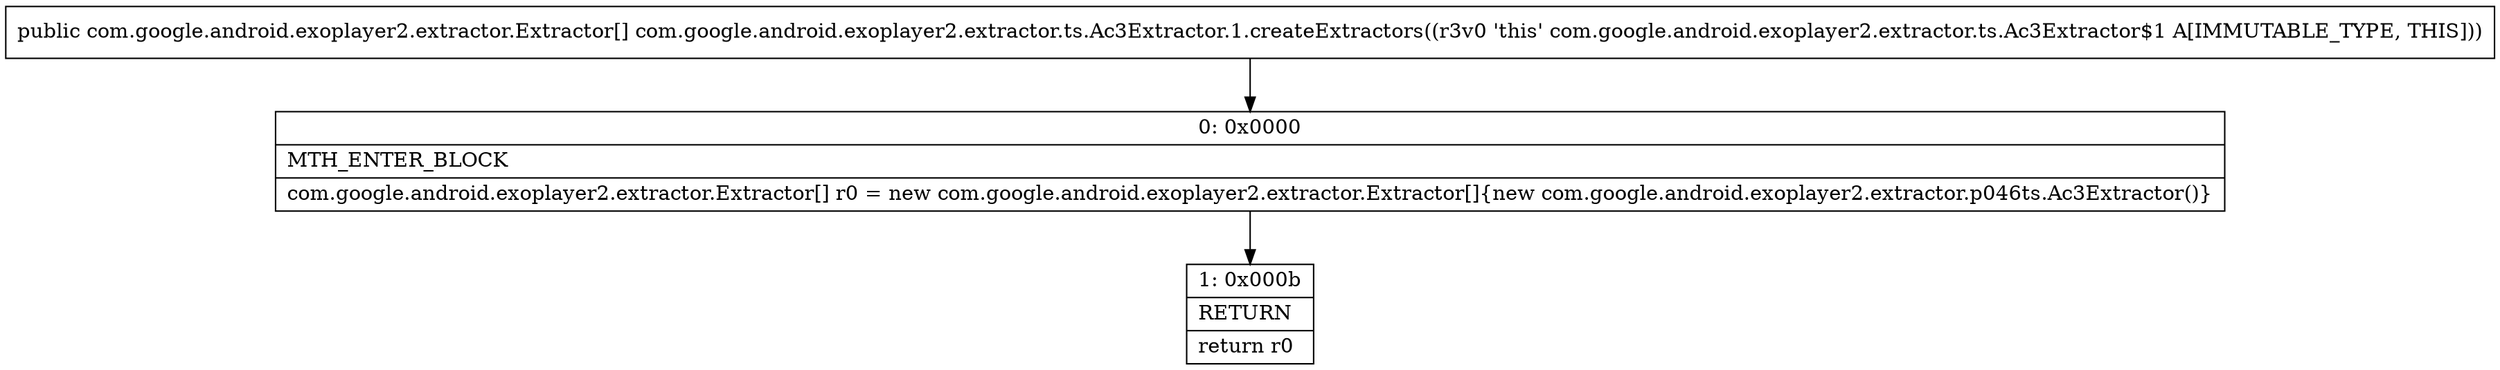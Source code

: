 digraph "CFG forcom.google.android.exoplayer2.extractor.ts.Ac3Extractor.1.createExtractors()[Lcom\/google\/android\/exoplayer2\/extractor\/Extractor;" {
Node_0 [shape=record,label="{0\:\ 0x0000|MTH_ENTER_BLOCK\l|com.google.android.exoplayer2.extractor.Extractor[] r0 = new com.google.android.exoplayer2.extractor.Extractor[]\{new com.google.android.exoplayer2.extractor.p046ts.Ac3Extractor()\}\l}"];
Node_1 [shape=record,label="{1\:\ 0x000b|RETURN\l|return r0\l}"];
MethodNode[shape=record,label="{public com.google.android.exoplayer2.extractor.Extractor[] com.google.android.exoplayer2.extractor.ts.Ac3Extractor.1.createExtractors((r3v0 'this' com.google.android.exoplayer2.extractor.ts.Ac3Extractor$1 A[IMMUTABLE_TYPE, THIS])) }"];
MethodNode -> Node_0;
Node_0 -> Node_1;
}

